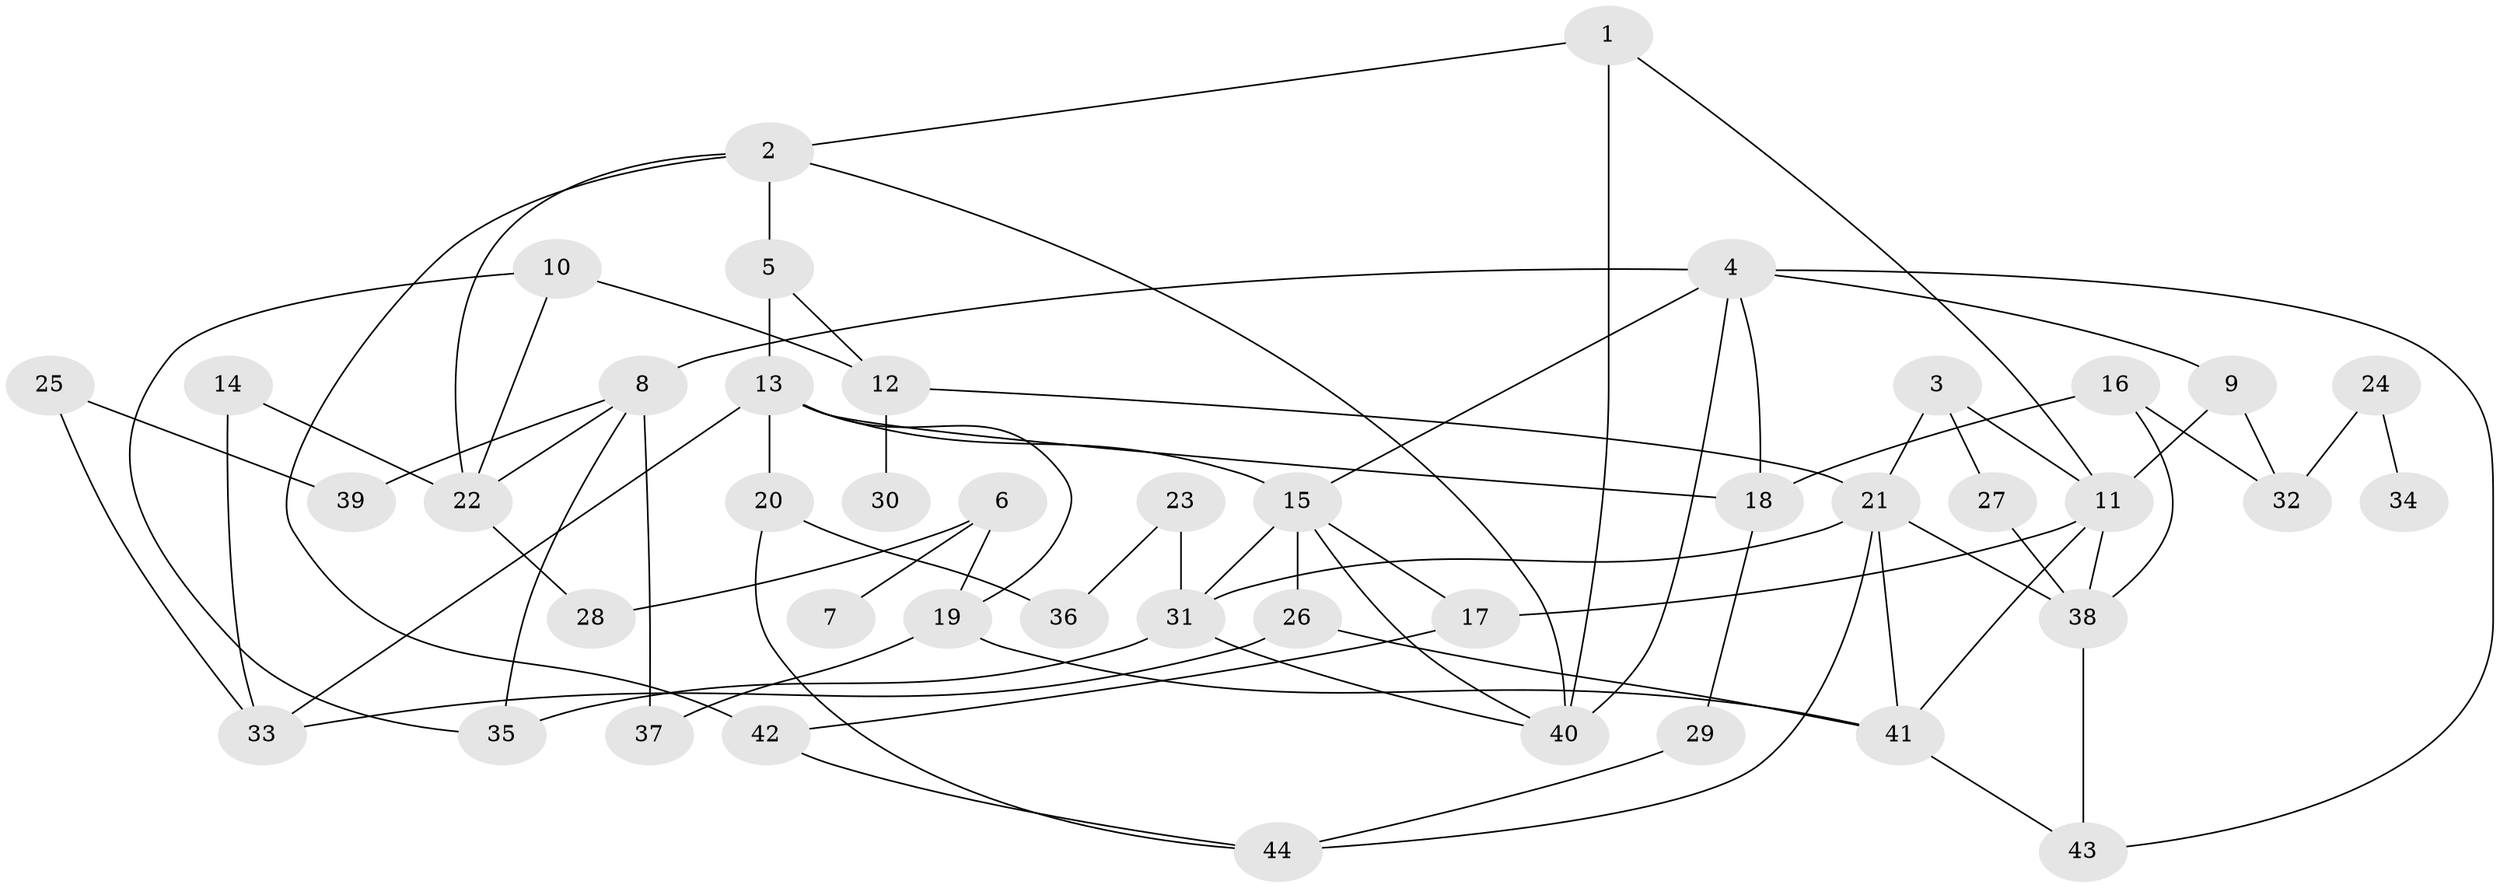 // original degree distribution, {2: 0.20454545454545456, 8: 0.011363636363636364, 3: 0.20454545454545456, 4: 0.23863636363636365, 6: 0.045454545454545456, 5: 0.045454545454545456, 1: 0.25}
// Generated by graph-tools (version 1.1) at 2025/00/03/09/25 03:00:59]
// undirected, 44 vertices, 75 edges
graph export_dot {
graph [start="1"]
  node [color=gray90,style=filled];
  1;
  2;
  3;
  4;
  5;
  6;
  7;
  8;
  9;
  10;
  11;
  12;
  13;
  14;
  15;
  16;
  17;
  18;
  19;
  20;
  21;
  22;
  23;
  24;
  25;
  26;
  27;
  28;
  29;
  30;
  31;
  32;
  33;
  34;
  35;
  36;
  37;
  38;
  39;
  40;
  41;
  42;
  43;
  44;
  1 -- 2 [weight=1.0];
  1 -- 11 [weight=1.0];
  1 -- 40 [weight=1.0];
  2 -- 5 [weight=2.0];
  2 -- 22 [weight=2.0];
  2 -- 40 [weight=1.0];
  2 -- 42 [weight=1.0];
  3 -- 11 [weight=1.0];
  3 -- 21 [weight=1.0];
  3 -- 27 [weight=1.0];
  4 -- 8 [weight=2.0];
  4 -- 9 [weight=1.0];
  4 -- 15 [weight=1.0];
  4 -- 18 [weight=1.0];
  4 -- 40 [weight=1.0];
  4 -- 43 [weight=1.0];
  5 -- 12 [weight=1.0];
  5 -- 13 [weight=1.0];
  6 -- 7 [weight=1.0];
  6 -- 19 [weight=1.0];
  6 -- 28 [weight=1.0];
  8 -- 22 [weight=1.0];
  8 -- 35 [weight=1.0];
  8 -- 37 [weight=1.0];
  8 -- 39 [weight=1.0];
  9 -- 11 [weight=2.0];
  9 -- 32 [weight=1.0];
  10 -- 12 [weight=1.0];
  10 -- 22 [weight=1.0];
  10 -- 35 [weight=1.0];
  11 -- 17 [weight=1.0];
  11 -- 38 [weight=1.0];
  11 -- 41 [weight=1.0];
  12 -- 21 [weight=1.0];
  12 -- 30 [weight=1.0];
  13 -- 15 [weight=1.0];
  13 -- 18 [weight=1.0];
  13 -- 19 [weight=1.0];
  13 -- 20 [weight=1.0];
  13 -- 33 [weight=1.0];
  14 -- 22 [weight=1.0];
  14 -- 33 [weight=1.0];
  15 -- 17 [weight=1.0];
  15 -- 26 [weight=1.0];
  15 -- 31 [weight=2.0];
  15 -- 40 [weight=1.0];
  16 -- 18 [weight=1.0];
  16 -- 32 [weight=1.0];
  16 -- 38 [weight=1.0];
  17 -- 42 [weight=1.0];
  18 -- 29 [weight=1.0];
  19 -- 37 [weight=1.0];
  19 -- 41 [weight=1.0];
  20 -- 36 [weight=1.0];
  20 -- 44 [weight=1.0];
  21 -- 31 [weight=1.0];
  21 -- 38 [weight=1.0];
  21 -- 41 [weight=1.0];
  21 -- 44 [weight=1.0];
  22 -- 28 [weight=1.0];
  23 -- 31 [weight=1.0];
  23 -- 36 [weight=1.0];
  24 -- 32 [weight=1.0];
  24 -- 34 [weight=1.0];
  25 -- 33 [weight=1.0];
  25 -- 39 [weight=1.0];
  26 -- 33 [weight=1.0];
  26 -- 41 [weight=1.0];
  27 -- 38 [weight=1.0];
  29 -- 44 [weight=1.0];
  31 -- 35 [weight=1.0];
  31 -- 40 [weight=1.0];
  38 -- 43 [weight=1.0];
  41 -- 43 [weight=1.0];
  42 -- 44 [weight=1.0];
}
